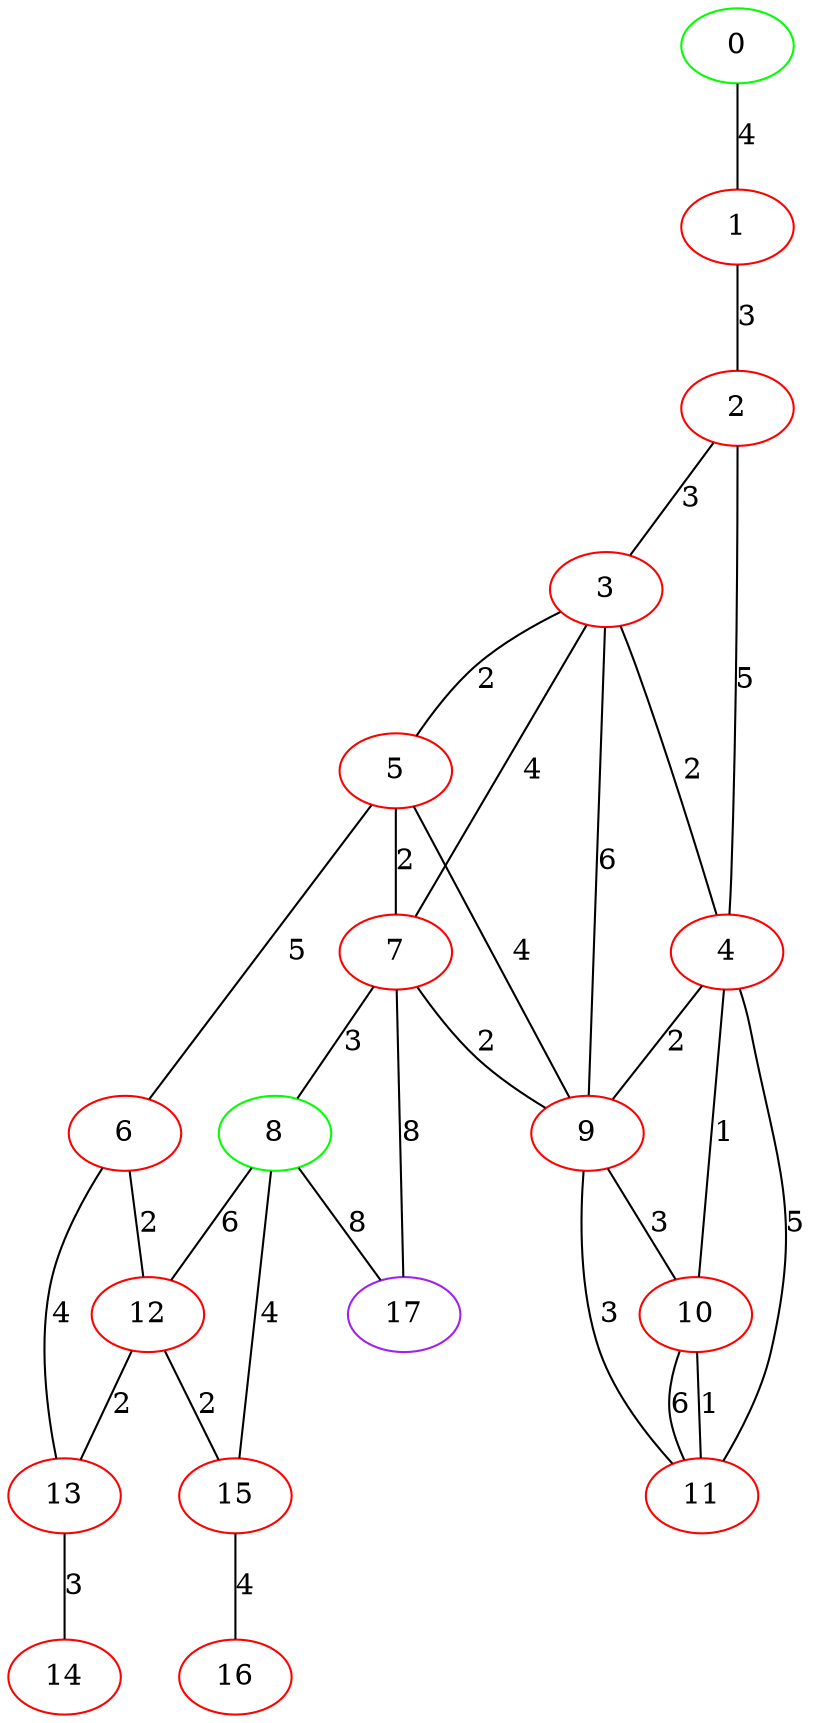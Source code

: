 graph "" {
0 [color=green, weight=2];
1 [color=red, weight=1];
2 [color=red, weight=1];
3 [color=red, weight=1];
4 [color=red, weight=1];
5 [color=red, weight=1];
6 [color=red, weight=1];
7 [color=red, weight=1];
8 [color=green, weight=2];
9 [color=red, weight=1];
10 [color=red, weight=1];
11 [color=red, weight=1];
12 [color=red, weight=1];
13 [color=red, weight=1];
14 [color=red, weight=1];
15 [color=red, weight=1];
16 [color=red, weight=1];
17 [color=purple, weight=4];
0 -- 1  [key=0, label=4];
1 -- 2  [key=0, label=3];
2 -- 3  [key=0, label=3];
2 -- 4  [key=0, label=5];
3 -- 9  [key=0, label=6];
3 -- 4  [key=0, label=2];
3 -- 5  [key=0, label=2];
3 -- 7  [key=0, label=4];
4 -- 9  [key=0, label=2];
4 -- 10  [key=0, label=1];
4 -- 11  [key=0, label=5];
5 -- 9  [key=0, label=4];
5 -- 6  [key=0, label=5];
5 -- 7  [key=0, label=2];
6 -- 12  [key=0, label=2];
6 -- 13  [key=0, label=4];
7 -- 8  [key=0, label=3];
7 -- 9  [key=0, label=2];
7 -- 17  [key=0, label=8];
8 -- 17  [key=0, label=8];
8 -- 12  [key=0, label=6];
8 -- 15  [key=0, label=4];
9 -- 10  [key=0, label=3];
9 -- 11  [key=0, label=3];
10 -- 11  [key=0, label=6];
10 -- 11  [key=1, label=1];
12 -- 13  [key=0, label=2];
12 -- 15  [key=0, label=2];
13 -- 14  [key=0, label=3];
15 -- 16  [key=0, label=4];
}

